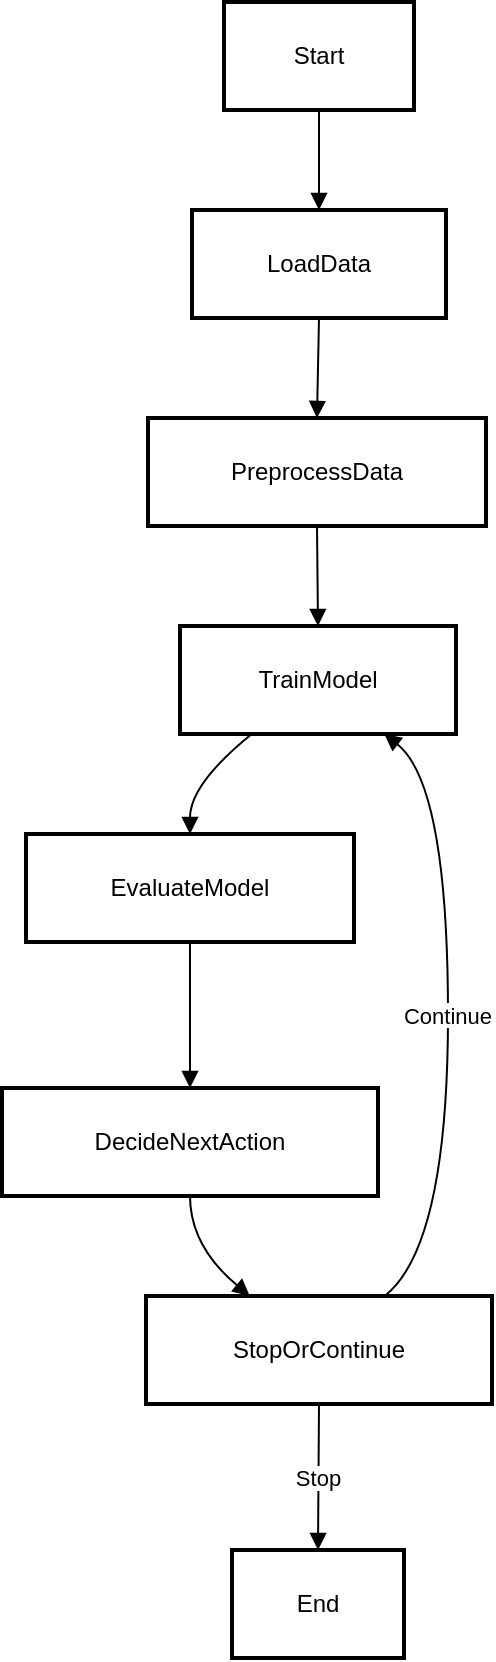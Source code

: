 <mxfile version="26.1.3">
  <diagram name="Page-1" id="Pth8ftMaZaAQIXo8Q6a8">
    <mxGraphModel>
      <root>
        <mxCell id="0" />
        <mxCell id="1" parent="0" />
        <mxCell id="2" value="Start" style="whiteSpace=wrap;strokeWidth=2;" vertex="1" parent="1">
          <mxGeometry x="119" y="8" width="95" height="54" as="geometry" />
        </mxCell>
        <mxCell id="3" value="LoadData" style="whiteSpace=wrap;strokeWidth=2;" vertex="1" parent="1">
          <mxGeometry x="103" y="112" width="127" height="54" as="geometry" />
        </mxCell>
        <mxCell id="4" value="PreprocessData" style="whiteSpace=wrap;strokeWidth=2;" vertex="1" parent="1">
          <mxGeometry x="81" y="216" width="169" height="54" as="geometry" />
        </mxCell>
        <mxCell id="5" value="TrainModel" style="whiteSpace=wrap;strokeWidth=2;" vertex="1" parent="1">
          <mxGeometry x="97" y="320" width="138" height="54" as="geometry" />
        </mxCell>
        <mxCell id="6" value="EvaluateModel" style="whiteSpace=wrap;strokeWidth=2;" vertex="1" parent="1">
          <mxGeometry x="20" y="424" width="164" height="54" as="geometry" />
        </mxCell>
        <mxCell id="7" value="DecideNextAction" style="whiteSpace=wrap;strokeWidth=2;" vertex="1" parent="1">
          <mxGeometry x="8" y="551" width="188" height="54" as="geometry" />
        </mxCell>
        <mxCell id="8" value="StopOrContinue" style="whiteSpace=wrap;strokeWidth=2;" vertex="1" parent="1">
          <mxGeometry x="80" y="655" width="173" height="54" as="geometry" />
        </mxCell>
        <mxCell id="9" value="End" style="whiteSpace=wrap;strokeWidth=2;" vertex="1" parent="1">
          <mxGeometry x="123" y="782" width="86" height="54" as="geometry" />
        </mxCell>
        <mxCell id="10" value="" style="curved=1;startArrow=none;endArrow=block;exitX=0.5;exitY=1;entryX=0.5;entryY=0;" edge="1" parent="1" source="2" target="3">
          <mxGeometry relative="1" as="geometry">
            <Array as="points" />
          </mxGeometry>
        </mxCell>
        <mxCell id="11" value="" style="curved=1;startArrow=none;endArrow=block;exitX=0.5;exitY=1;entryX=0.5;entryY=0;" edge="1" parent="1" source="3" target="4">
          <mxGeometry relative="1" as="geometry">
            <Array as="points" />
          </mxGeometry>
        </mxCell>
        <mxCell id="12" value="" style="curved=1;startArrow=none;endArrow=block;exitX=0.5;exitY=1;entryX=0.5;entryY=0;" edge="1" parent="1" source="4" target="5">
          <mxGeometry relative="1" as="geometry">
            <Array as="points" />
          </mxGeometry>
        </mxCell>
        <mxCell id="13" value="" style="curved=1;startArrow=none;endArrow=block;exitX=0.26;exitY=1;entryX=0.5;entryY=0;" edge="1" parent="1" source="5" target="6">
          <mxGeometry relative="1" as="geometry">
            <Array as="points">
              <mxPoint x="102" y="399" />
            </Array>
          </mxGeometry>
        </mxCell>
        <mxCell id="14" value="" style="curved=1;startArrow=none;endArrow=block;exitX=0.5;exitY=1;entryX=0.5;entryY=0;" edge="1" parent="1" source="6" target="7">
          <mxGeometry relative="1" as="geometry">
            <Array as="points" />
          </mxGeometry>
        </mxCell>
        <mxCell id="15" value="" style="curved=1;startArrow=none;endArrow=block;exitX=0.5;exitY=1;entryX=0.3;entryY=0;" edge="1" parent="1" source="7" target="8">
          <mxGeometry relative="1" as="geometry">
            <Array as="points">
              <mxPoint x="102" y="630" />
            </Array>
          </mxGeometry>
        </mxCell>
        <mxCell id="16" value="Stop" style="curved=1;startArrow=none;endArrow=block;exitX=0.5;exitY=1;entryX=0.5;entryY=0;" edge="1" parent="1" source="8" target="9">
          <mxGeometry relative="1" as="geometry">
            <Array as="points" />
          </mxGeometry>
        </mxCell>
        <mxCell id="17" value="Continue" style="curved=1;startArrow=none;endArrow=block;exitX=0.69;exitY=0;entryX=0.74;entryY=1;" edge="1" parent="1" source="8" target="5">
          <mxGeometry relative="1" as="geometry">
            <Array as="points">
              <mxPoint x="231" y="630" />
              <mxPoint x="231" y="399" />
            </Array>
          </mxGeometry>
        </mxCell>
      </root>
    </mxGraphModel>
  </diagram>
</mxfile>
